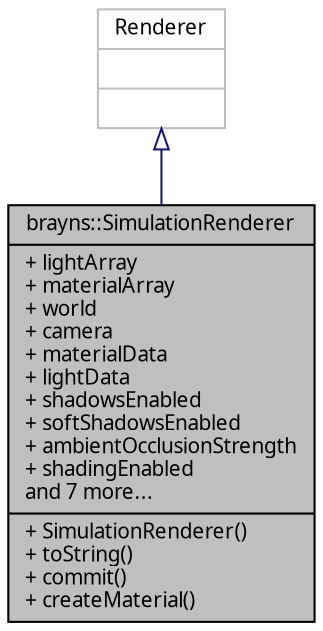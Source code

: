 digraph "brayns::SimulationRenderer"
{
  edge [fontname="Sans",fontsize="10",labelfontname="Sans",labelfontsize="10"];
  node [fontname="Sans",fontsize="10",shape=record];
  Node1 [label="{brayns::SimulationRenderer\n|+ lightArray\l+ materialArray\l+ world\l+ camera\l+ materialData\l+ lightData\l+ shadowsEnabled\l+ softShadowsEnabled\l+ ambientOcclusionStrength\l+ shadingEnabled\land 7 more...\l|+ SimulationRenderer()\l+ toString()\l+ commit()\l+ createMaterial()\l}",height=0.2,width=0.4,color="black", fillcolor="grey75", style="filled" fontcolor="black"];
  Node2 -> Node1 [dir="back",color="midnightblue",fontsize="10",style="solid",arrowtail="onormal",fontname="Sans"];
  Node2 [label="{Renderer\n||}",height=0.2,width=0.4,color="grey75", fillcolor="white", style="filled"];
}
